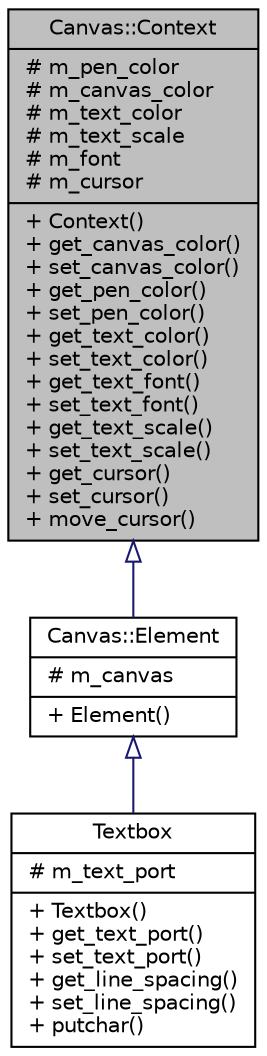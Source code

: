 digraph "Canvas::Context"
{
  edge [fontname="Helvetica",fontsize="10",labelfontname="Helvetica",labelfontsize="10"];
  node [fontname="Helvetica",fontsize="10",shape=record];
  Node1 [label="{Canvas::Context\n|# m_pen_color\l# m_canvas_color\l# m_text_color\l# m_text_scale\l# m_font\l# m_cursor\l|+ Context()\l+ get_canvas_color()\l+ set_canvas_color()\l+ get_pen_color()\l+ set_pen_color()\l+ get_text_color()\l+ set_text_color()\l+ get_text_font()\l+ set_text_font()\l+ get_text_scale()\l+ set_text_scale()\l+ get_cursor()\l+ set_cursor()\l+ move_cursor()\l}",height=0.2,width=0.4,color="black", fillcolor="grey75", style="filled", fontcolor="black"];
  Node1 -> Node2 [dir="back",color="midnightblue",fontsize="10",style="solid",arrowtail="onormal",fontname="Helvetica"];
  Node2 [label="{Canvas::Element\n|# m_canvas\l|+ Element()\l}",height=0.2,width=0.4,color="black", fillcolor="white", style="filled",URL="$d8/dc7/classCanvas_1_1Element.html"];
  Node2 -> Node3 [dir="back",color="midnightblue",fontsize="10",style="solid",arrowtail="onormal",fontname="Helvetica"];
  Node3 [label="{Textbox\n|# m_text_port\l|+ Textbox()\l+ get_text_port()\l+ set_text_port()\l+ get_line_spacing()\l+ set_line_spacing()\l+ putchar()\l}",height=0.2,width=0.4,color="black", fillcolor="white", style="filled",URL="$de/d87/classTextbox.html"];
}
